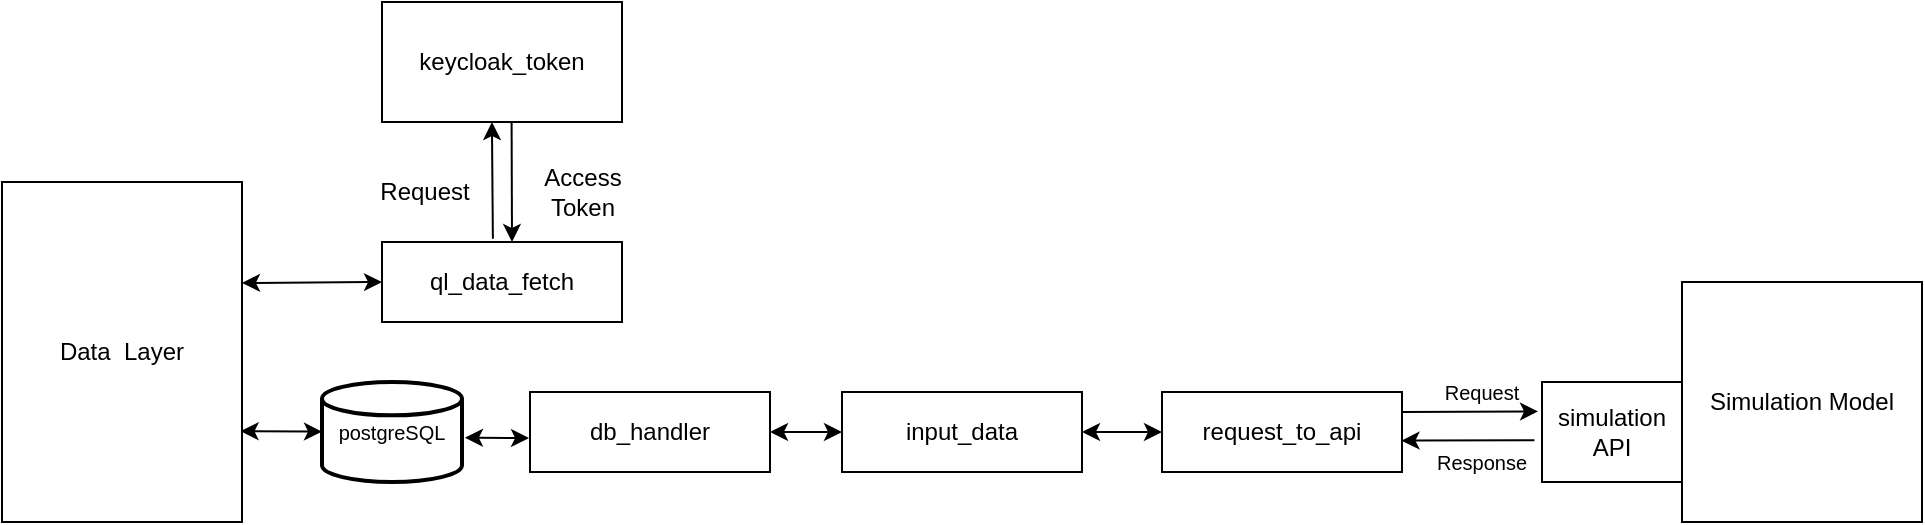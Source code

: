 <mxfile version="21.7.4" type="device">
  <diagram name="Page-1" id="XDtfiK-qAp0ek5fc2KkD">
    <mxGraphModel dx="1035" dy="560" grid="1" gridSize="10" guides="1" tooltips="1" connect="1" arrows="1" fold="1" page="1" pageScale="1" pageWidth="827" pageHeight="1169" math="0" shadow="0">
      <root>
        <mxCell id="0" />
        <mxCell id="1" parent="0" />
        <mxCell id="7OXG--iGJW910YAvOuRX-4" value="ql_data_fetch" style="rounded=0;whiteSpace=wrap;html=1;" parent="1" vertex="1">
          <mxGeometry x="650" y="480" width="120" height="40" as="geometry" />
        </mxCell>
        <mxCell id="7OXG--iGJW910YAvOuRX-5" value="keycloak_token" style="rounded=0;whiteSpace=wrap;html=1;" parent="1" vertex="1">
          <mxGeometry x="650" y="360" width="120" height="60" as="geometry" />
        </mxCell>
        <mxCell id="7OXG--iGJW910YAvOuRX-8" value="" style="endArrow=classic;startArrow=classic;html=1;rounded=0;entryX=0;entryY=0.5;entryDx=0;entryDy=0;exitX=1;exitY=0.297;exitDx=0;exitDy=0;exitPerimeter=0;" parent="1" target="7OXG--iGJW910YAvOuRX-4" edge="1" source="7OXG--iGJW910YAvOuRX-29">
          <mxGeometry width="50" height="50" relative="1" as="geometry">
            <mxPoint x="580.0" y="501.34" as="sourcePoint" />
            <mxPoint x="648.08" y="500" as="targetPoint" />
          </mxGeometry>
        </mxCell>
        <mxCell id="7OXG--iGJW910YAvOuRX-9" value="" style="endArrow=classic;html=1;rounded=0;entryX=0.405;entryY=1.006;entryDx=0;entryDy=0;entryPerimeter=0;exitX=0.462;exitY=-0.041;exitDx=0;exitDy=0;exitPerimeter=0;" parent="1" source="7OXG--iGJW910YAvOuRX-4" edge="1">
          <mxGeometry width="50" height="50" relative="1" as="geometry">
            <mxPoint x="705" y="470" as="sourcePoint" />
            <mxPoint x="704.96" y="420.0" as="targetPoint" />
          </mxGeometry>
        </mxCell>
        <mxCell id="7OXG--iGJW910YAvOuRX-10" value="" style="endArrow=classic;html=1;rounded=0;exitX=0.487;exitY=1.011;exitDx=0;exitDy=0;exitPerimeter=0;" parent="1" edge="1">
          <mxGeometry width="50" height="50" relative="1" as="geometry">
            <mxPoint x="714.8" y="420.3" as="sourcePoint" />
            <mxPoint x="715" y="480" as="targetPoint" />
          </mxGeometry>
        </mxCell>
        <mxCell id="7OXG--iGJW910YAvOuRX-11" value="Access Token" style="text;html=1;strokeColor=none;fillColor=none;align=center;verticalAlign=middle;whiteSpace=wrap;rounded=0;" parent="1" vertex="1">
          <mxGeometry x="724" y="440" width="53" height="30" as="geometry" />
        </mxCell>
        <mxCell id="7OXG--iGJW910YAvOuRX-12" value="Request" style="text;html=1;strokeColor=none;fillColor=none;align=center;verticalAlign=middle;whiteSpace=wrap;rounded=0;" parent="1" vertex="1">
          <mxGeometry x="650" y="440" width="43" height="30" as="geometry" />
        </mxCell>
        <mxCell id="7OXG--iGJW910YAvOuRX-13" value="" style="endArrow=classic;startArrow=classic;html=1;rounded=0;exitX=0.994;exitY=0.733;exitDx=0;exitDy=0;exitPerimeter=0;" parent="1" source="7OXG--iGJW910YAvOuRX-29" target="7OXG--iGJW910YAvOuRX-19" edge="1">
          <mxGeometry width="50" height="50" relative="1" as="geometry">
            <mxPoint x="650.96" y="585.24" as="sourcePoint" />
            <mxPoint x="717" y="640.0" as="targetPoint" />
          </mxGeometry>
        </mxCell>
        <mxCell id="7OXG--iGJW910YAvOuRX-15" value="db_handler" style="rounded=0;whiteSpace=wrap;html=1;" parent="1" vertex="1">
          <mxGeometry x="724" y="555" width="120" height="40" as="geometry" />
        </mxCell>
        <mxCell id="7OXG--iGJW910YAvOuRX-17" value="Simulation Model" style="whiteSpace=wrap;html=1;aspect=fixed;" parent="1" vertex="1">
          <mxGeometry x="1300" y="500" width="120" height="120" as="geometry" />
        </mxCell>
        <mxCell id="7OXG--iGJW910YAvOuRX-18" value="&lt;font style=&quot;&quot;&gt;&lt;font style=&quot;font-size: 12px;&quot;&gt;simulation&lt;br&gt;API&lt;/font&gt;&lt;br&gt;&lt;/font&gt;" style="rounded=0;whiteSpace=wrap;html=1;" parent="1" vertex="1">
          <mxGeometry x="1230" y="550" width="70" height="50" as="geometry" />
        </mxCell>
        <mxCell id="7OXG--iGJW910YAvOuRX-19" value="&lt;font style=&quot;font-size: 10px;&quot;&gt;postgreSQL&lt;/font&gt;" style="strokeWidth=2;html=1;shape=mxgraph.flowchart.database;whiteSpace=wrap;" parent="1" vertex="1">
          <mxGeometry x="620" y="550" width="70" height="50" as="geometry" />
        </mxCell>
        <mxCell id="7OXG--iGJW910YAvOuRX-21" value="" style="endArrow=classic;startArrow=classic;html=1;rounded=0;entryX=0;entryY=0.5;entryDx=0;entryDy=0;exitX=1;exitY=0.5;exitDx=0;exitDy=0;" parent="1" source="7OXG--iGJW910YAvOuRX-15" target="7OXG--iGJW910YAvOuRX-22" edge="1">
          <mxGeometry width="50" height="50" relative="1" as="geometry">
            <mxPoint x="840" y="580" as="sourcePoint" />
            <mxPoint x="893" y="600.0" as="targetPoint" />
          </mxGeometry>
        </mxCell>
        <mxCell id="7OXG--iGJW910YAvOuRX-22" value="input_data" style="rounded=0;whiteSpace=wrap;html=1;" parent="1" vertex="1">
          <mxGeometry x="880" y="555" width="120" height="40" as="geometry" />
        </mxCell>
        <mxCell id="7OXG--iGJW910YAvOuRX-24" value="request_to_api" style="rounded=0;whiteSpace=wrap;html=1;" parent="1" vertex="1">
          <mxGeometry x="1040" y="555" width="120" height="40" as="geometry" />
        </mxCell>
        <mxCell id="7OXG--iGJW910YAvOuRX-27" value="" style="endArrow=classic;startArrow=classic;html=1;rounded=0;exitX=1;exitY=0.5;exitDx=0;exitDy=0;entryX=0;entryY=0.5;entryDx=0;entryDy=0;" parent="1" source="7OXG--iGJW910YAvOuRX-22" target="7OXG--iGJW910YAvOuRX-24" edge="1">
          <mxGeometry width="50" height="50" relative="1" as="geometry">
            <mxPoint x="1020" y="600" as="sourcePoint" />
            <mxPoint x="1070" y="550" as="targetPoint" />
          </mxGeometry>
        </mxCell>
        <mxCell id="7OXG--iGJW910YAvOuRX-29" value="Data &amp;nbsp;Layer" style="rounded=0;whiteSpace=wrap;html=1;" parent="1" vertex="1">
          <mxGeometry x="460" y="450" width="120" height="170" as="geometry" />
        </mxCell>
        <mxCell id="KvgG_sqIiU1qqojBrnmh-1" value="" style="endArrow=classic;html=1;rounded=0;exitX=1;exitY=0.25;exitDx=0;exitDy=0;entryX=-0.028;entryY=0.294;entryDx=0;entryDy=0;entryPerimeter=0;" edge="1" parent="1" source="7OXG--iGJW910YAvOuRX-24" target="7OXG--iGJW910YAvOuRX-18">
          <mxGeometry width="50" height="50" relative="1" as="geometry">
            <mxPoint x="1170" y="620" as="sourcePoint" />
            <mxPoint x="1220" y="570" as="targetPoint" />
          </mxGeometry>
        </mxCell>
        <mxCell id="KvgG_sqIiU1qqojBrnmh-2" value="" style="endArrow=classic;html=1;rounded=0;entryX=0.998;entryY=0.608;entryDx=0;entryDy=0;exitX=-0.054;exitY=0.582;exitDx=0;exitDy=0;exitPerimeter=0;entryPerimeter=0;" edge="1" parent="1" source="7OXG--iGJW910YAvOuRX-18" target="7OXG--iGJW910YAvOuRX-24">
          <mxGeometry width="50" height="50" relative="1" as="geometry">
            <mxPoint x="1170" y="660" as="sourcePoint" />
            <mxPoint x="1220" y="610" as="targetPoint" />
          </mxGeometry>
        </mxCell>
        <mxCell id="KvgG_sqIiU1qqojBrnmh-3" value="&lt;font style=&quot;font-size: 10px;&quot;&gt;Request&lt;/font&gt;" style="text;html=1;strokeColor=none;fillColor=none;align=center;verticalAlign=middle;whiteSpace=wrap;rounded=0;" vertex="1" parent="1">
          <mxGeometry x="1180" y="550" width="40" height="10" as="geometry" />
        </mxCell>
        <mxCell id="KvgG_sqIiU1qqojBrnmh-4" value="&lt;font style=&quot;font-size: 10px;&quot;&gt;Response&lt;/font&gt;" style="text;html=1;strokeColor=none;fillColor=none;align=center;verticalAlign=middle;whiteSpace=wrap;rounded=0;" vertex="1" parent="1">
          <mxGeometry x="1175" y="580" width="50" height="20" as="geometry" />
        </mxCell>
        <mxCell id="KvgG_sqIiU1qqojBrnmh-6" value="" style="endArrow=classic;startArrow=classic;html=1;rounded=0;exitX=1.021;exitY=0.557;exitDx=0;exitDy=0;exitPerimeter=0;entryX=-0.004;entryY=0.575;entryDx=0;entryDy=0;entryPerimeter=0;" edge="1" parent="1" source="7OXG--iGJW910YAvOuRX-19" target="7OXG--iGJW910YAvOuRX-15">
          <mxGeometry width="50" height="50" relative="1" as="geometry">
            <mxPoint x="710" y="590" as="sourcePoint" />
            <mxPoint x="760" y="540" as="targetPoint" />
          </mxGeometry>
        </mxCell>
      </root>
    </mxGraphModel>
  </diagram>
</mxfile>
